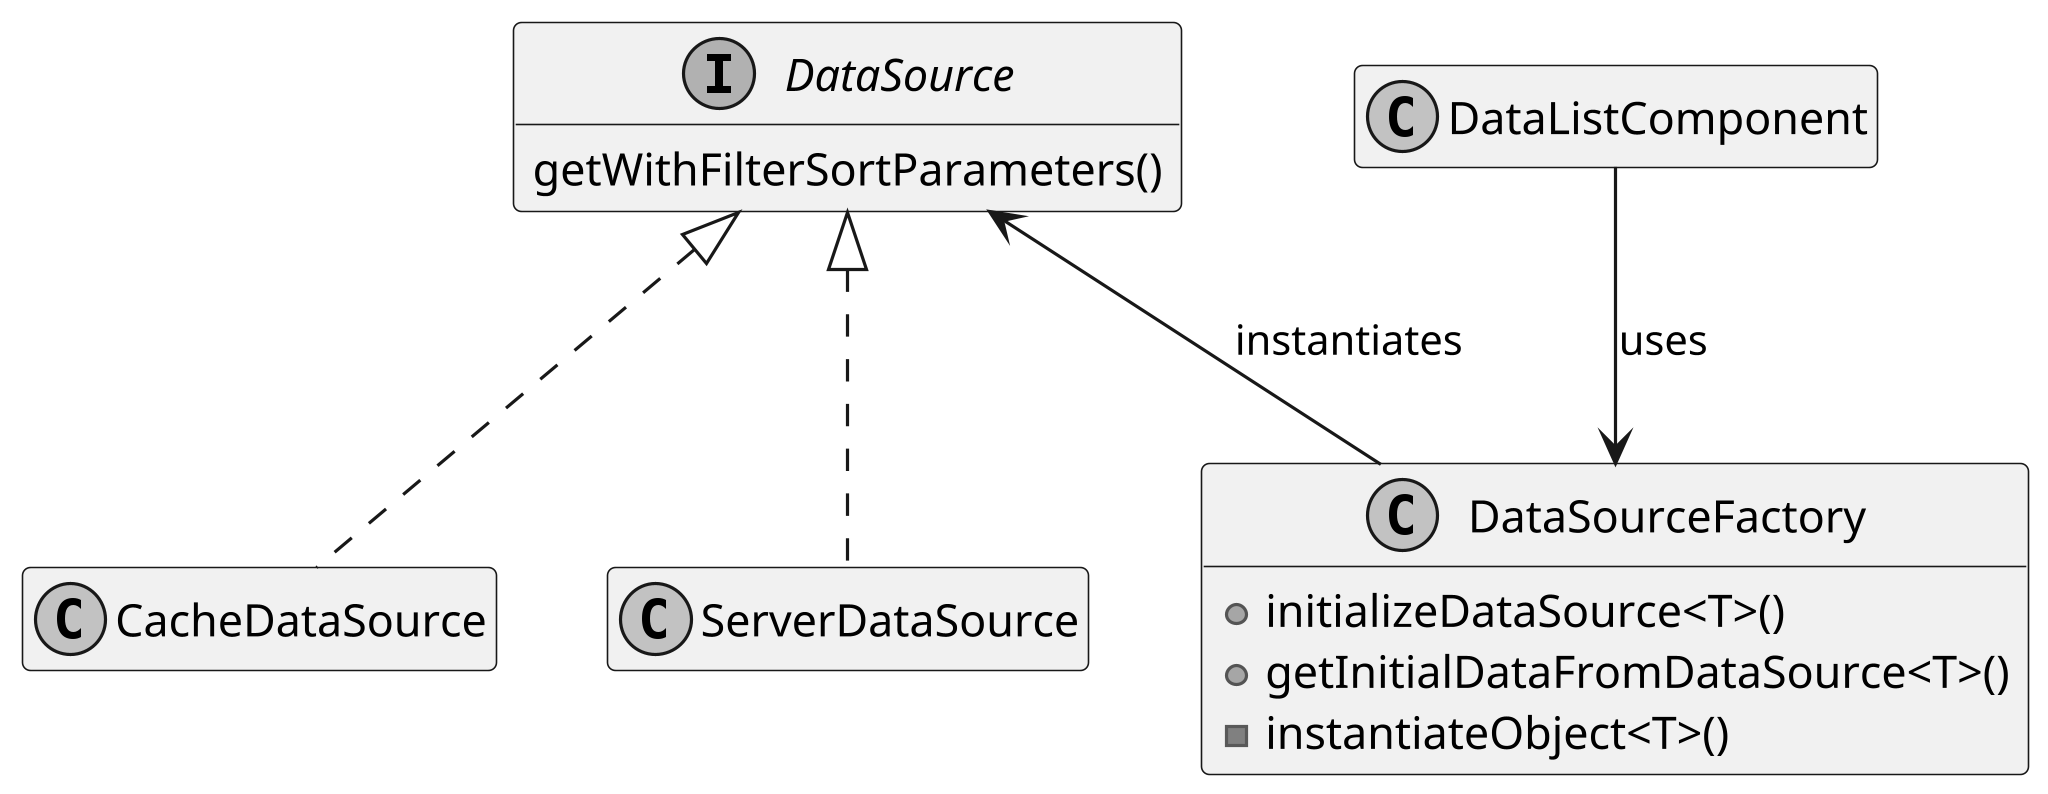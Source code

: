 @startuml

scale 2048 width
skinparam monochrome true

interface DataSource

together {
  class DataSourceFactory
  interface DataSource
  class CacheDataSource
  class ServerDataSource
}

DataListComponent --> DataSourceFactory : uses
DataSourceFactory --> DataSource : instantiates
DataSource <|.. CacheDataSource
DataSource <|.. ServerDataSource

interface DataSource {
  getWithFilterSortParameters()
}

class DataSourceFactory {
  +initializeDataSource<T>()
  +getInitialDataFromDataSource<T>()
  -instantiateObject<T>()
}

hide DataSource fields
hide DataSourceFactory fields
hide CacheDataSource fields
hide ServerDataSource fields
hide CacheDataSource methods
hide ServerDataSource methods
hide DataListComponent fields
hide DataListComponent methods

@enduml
